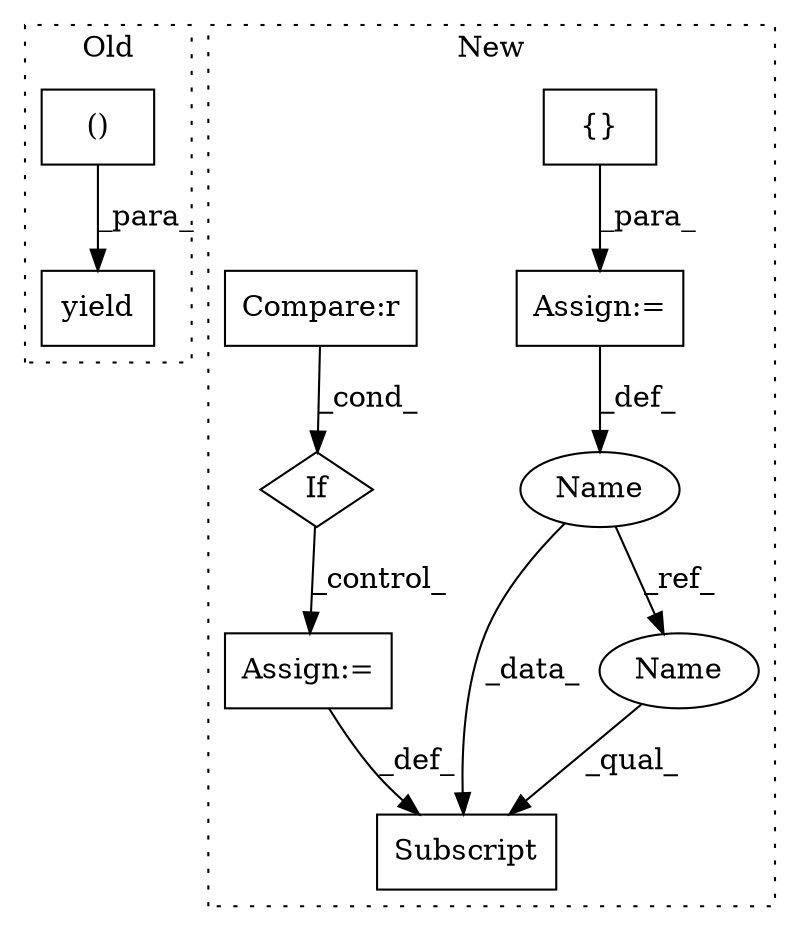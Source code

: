 digraph G {
subgraph cluster0 {
1 [label="yield" a="105" s="22437" l="6" shape="box"];
3 [label="()" a="54" s="22446" l="8" shape="box"];
label = "Old";
style="dotted";
}
subgraph cluster1 {
2 [label="Subscript" a="63" s="22459,0" l="28,0" shape="box"];
4 [label="Assign:=" a="68" s="22487" l="3" shape="box"];
5 [label="Assign:=" a="68" s="21727" l="3" shape="box"];
6 [label="Name" a="87" s="21711" l="16" shape="ellipse"];
7 [label="{}" a="95" s="21730,21731" l="2,1" shape="box"];
8 [label="If" a="96" s="21806" l="3" shape="diamond"];
9 [label="Compare:r" a="40" s="21809" l="16" shape="box"];
10 [label="Name" a="87" s="22459" l="16" shape="ellipse"];
label = "New";
style="dotted";
}
3 -> 1 [label="_para_"];
4 -> 2 [label="_def_"];
5 -> 6 [label="_def_"];
6 -> 10 [label="_ref_"];
6 -> 2 [label="_data_"];
7 -> 5 [label="_para_"];
8 -> 4 [label="_control_"];
9 -> 8 [label="_cond_"];
10 -> 2 [label="_qual_"];
}